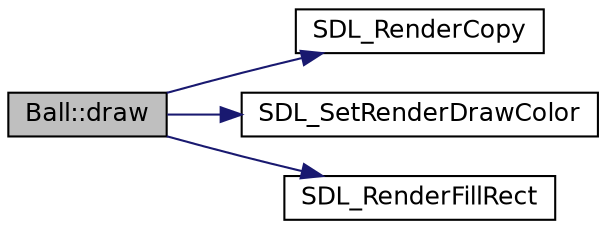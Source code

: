 digraph "Ball::draw"
{
  edge [fontname="Helvetica",fontsize="12",labelfontname="Helvetica",labelfontsize="12"];
  node [fontname="Helvetica",fontsize="12",shape=record];
  rankdir="LR";
  Node2 [label="Ball::draw",height=0.2,width=0.4,color="black", fillcolor="grey75", style="filled", fontcolor="black"];
  Node2 -> Node3 [color="midnightblue",fontsize="12",style="solid",fontname="Helvetica"];
  Node3 [label="SDL_RenderCopy",height=0.2,width=0.4,color="black", fillcolor="white", style="filled",URL="$_s_d_l__render_8h.html#a4b6c2353384c7b7128fd5960b24f2ae6",tooltip="Copy a portion of the texture to the current rendering target. "];
  Node2 -> Node4 [color="midnightblue",fontsize="12",style="solid",fontname="Helvetica"];
  Node4 [label="SDL_SetRenderDrawColor",height=0.2,width=0.4,color="black", fillcolor="white", style="filled",URL="$_s_d_l__render_8h.html#aa26234da40f87f4b16d715564242a341",tooltip="Set the color used for drawing operations (Rect, Line and Clear). "];
  Node2 -> Node5 [color="midnightblue",fontsize="12",style="solid",fontname="Helvetica"];
  Node5 [label="SDL_RenderFillRect",height=0.2,width=0.4,color="black", fillcolor="white", style="filled",URL="$_s_d_l__render_8h.html#a3b5098c1944441034d2c5cff419f93cc",tooltip="Fill a rectangle on the current rendering target with the drawing color. "];
}
